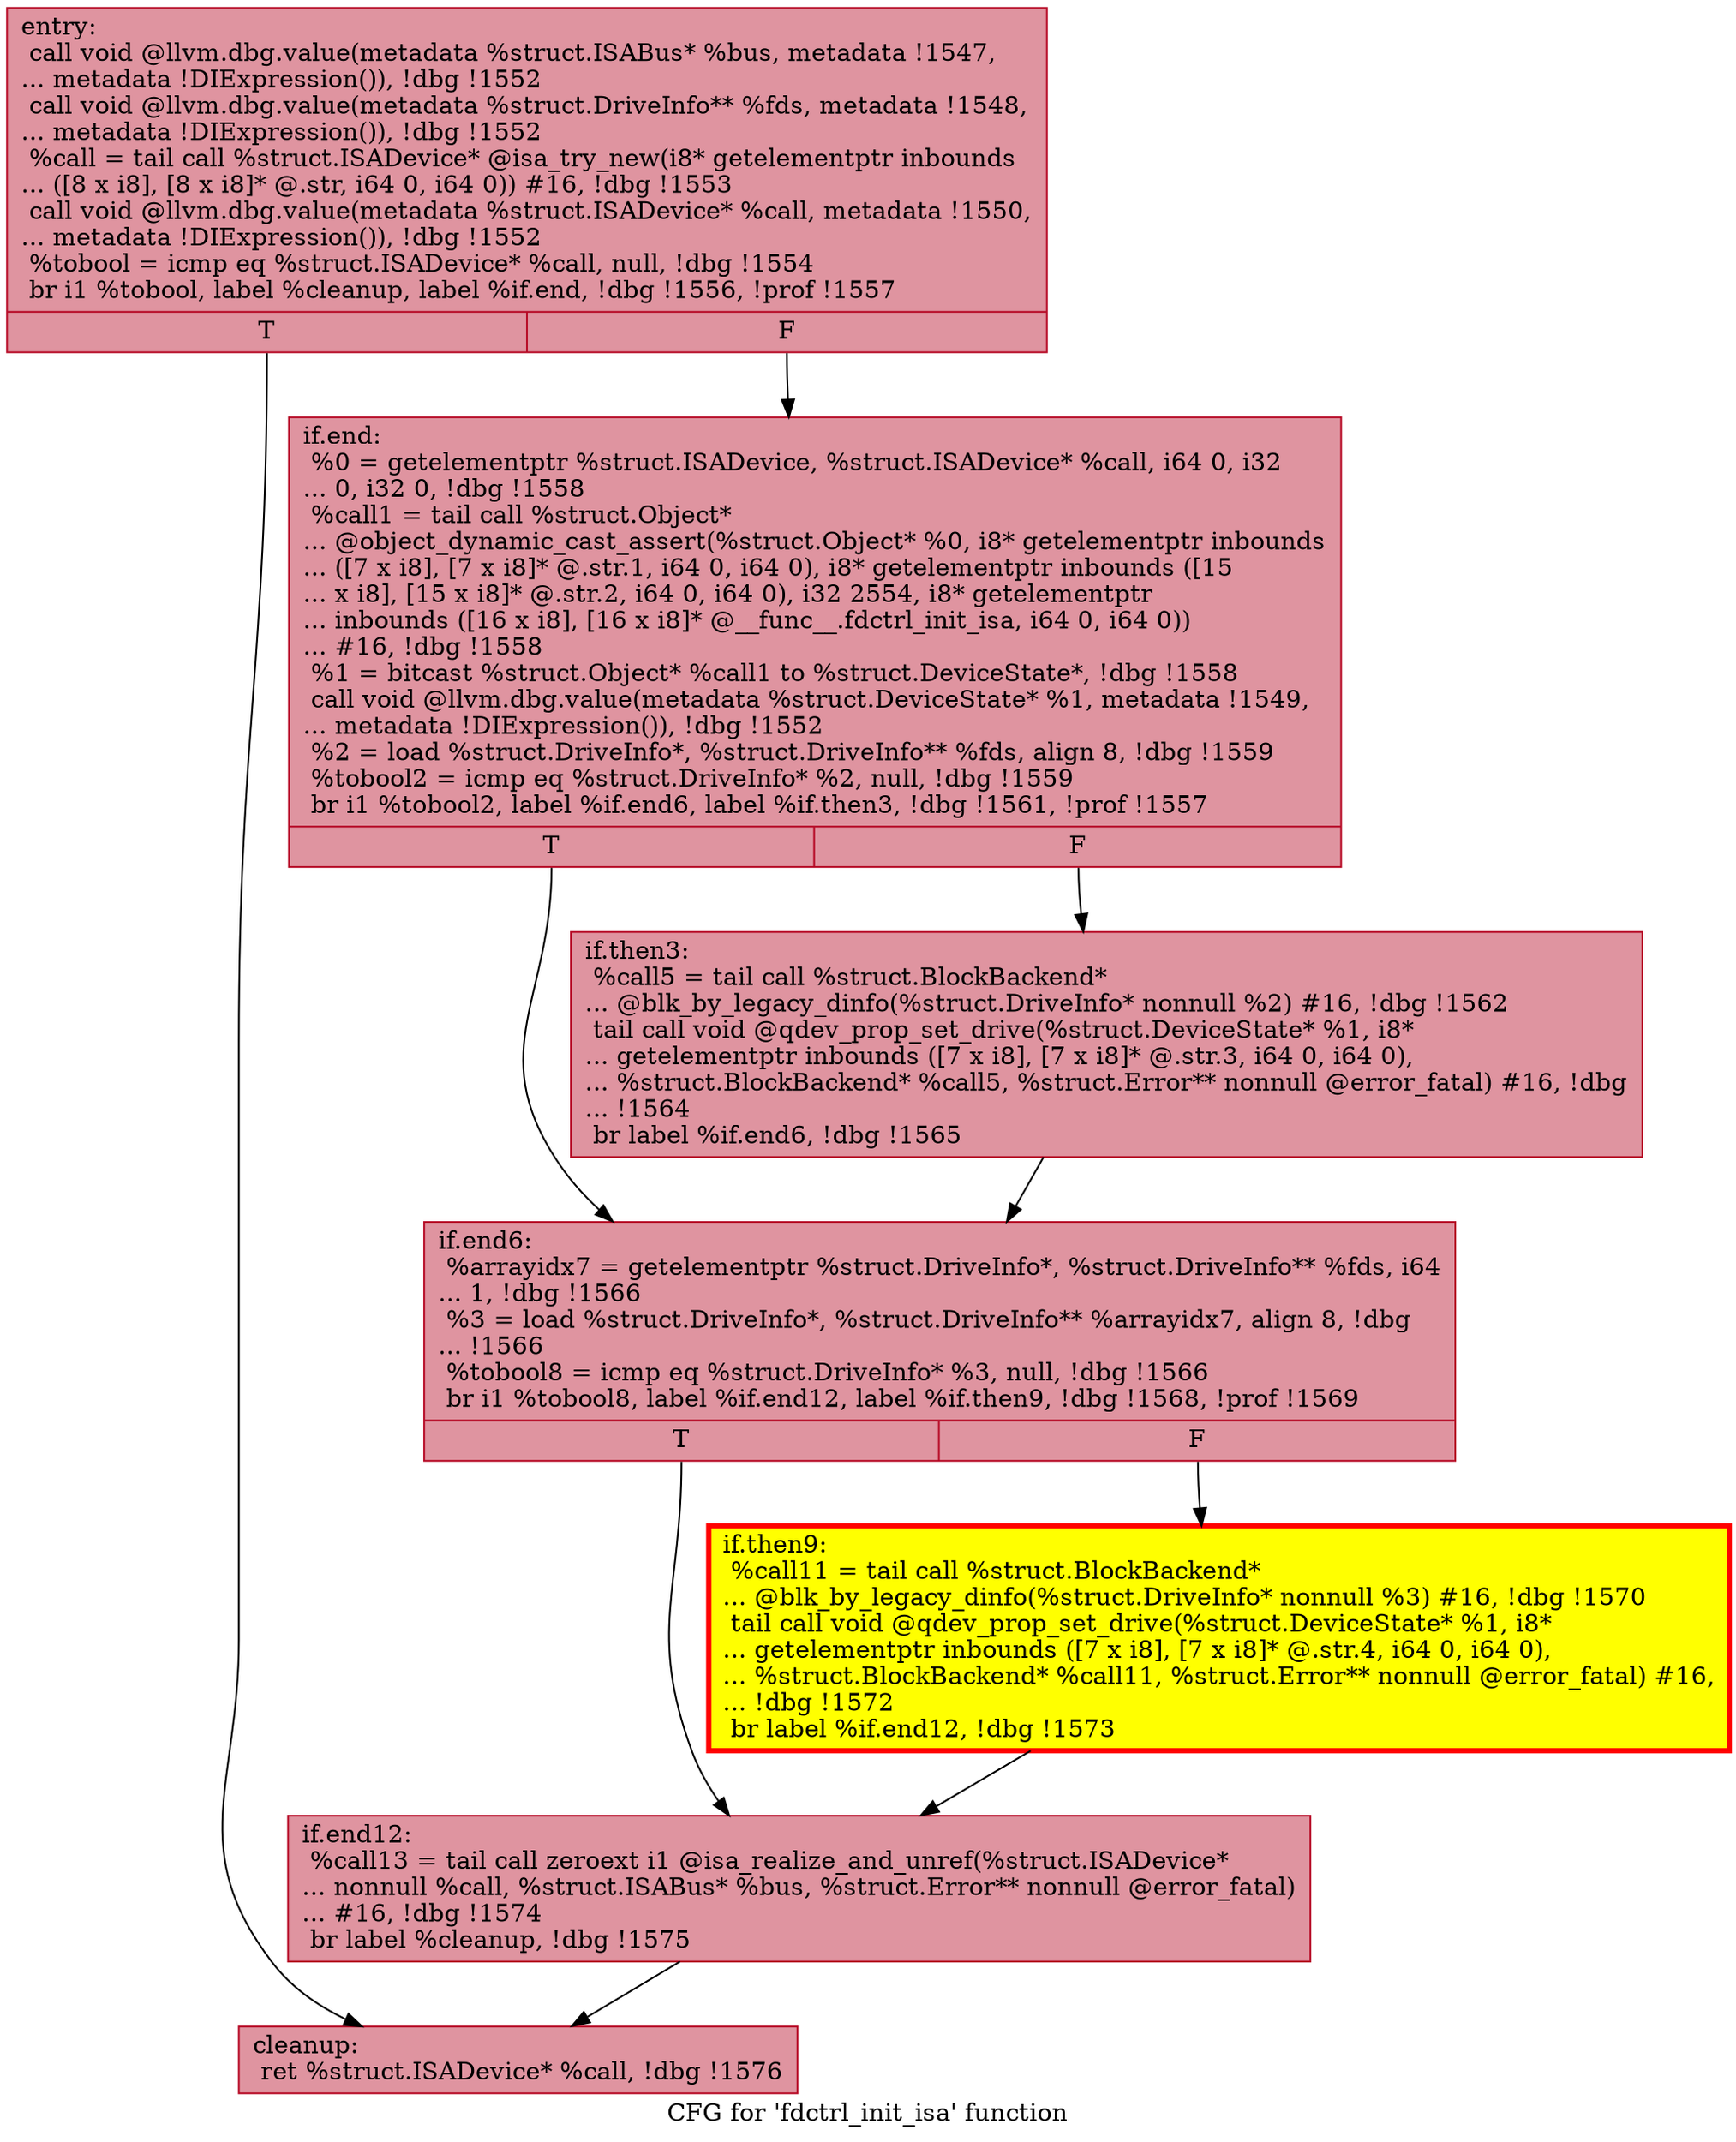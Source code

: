 digraph "CFG for 'fdctrl_init_isa' function" {
	label="CFG for 'fdctrl_init_isa' function";

	Node0x55f140f61aa0 [shape=record,color="#b70d28ff", style=filled, fillcolor="#b70d2870",label="{entry:\l  call void @llvm.dbg.value(metadata %struct.ISABus* %bus, metadata !1547,\l... metadata !DIExpression()), !dbg !1552\l  call void @llvm.dbg.value(metadata %struct.DriveInfo** %fds, metadata !1548,\l... metadata !DIExpression()), !dbg !1552\l  %call = tail call %struct.ISADevice* @isa_try_new(i8* getelementptr inbounds\l... ([8 x i8], [8 x i8]* @.str, i64 0, i64 0)) #16, !dbg !1553\l  call void @llvm.dbg.value(metadata %struct.ISADevice* %call, metadata !1550,\l... metadata !DIExpression()), !dbg !1552\l  %tobool = icmp eq %struct.ISADevice* %call, null, !dbg !1554\l  br i1 %tobool, label %cleanup, label %if.end, !dbg !1556, !prof !1557\l|{<s0>T|<s1>F}}"];
	Node0x55f140f61aa0:s0 -> Node0x55f140fb5d00;
	Node0x55f140f61aa0:s1 -> Node0x55f140fb6c40;
	Node0x55f140fb6c40 [shape=record,color="#b70d28ff", style=filled, fillcolor="#b70d2870",label="{if.end:                                           \l  %0 = getelementptr %struct.ISADevice, %struct.ISADevice* %call, i64 0, i32\l... 0, i32 0, !dbg !1558\l  %call1 = tail call %struct.Object*\l... @object_dynamic_cast_assert(%struct.Object* %0, i8* getelementptr inbounds\l... ([7 x i8], [7 x i8]* @.str.1, i64 0, i64 0), i8* getelementptr inbounds ([15\l... x i8], [15 x i8]* @.str.2, i64 0, i64 0), i32 2554, i8* getelementptr\l... inbounds ([16 x i8], [16 x i8]* @__func__.fdctrl_init_isa, i64 0, i64 0))\l... #16, !dbg !1558\l  %1 = bitcast %struct.Object* %call1 to %struct.DeviceState*, !dbg !1558\l  call void @llvm.dbg.value(metadata %struct.DeviceState* %1, metadata !1549,\l... metadata !DIExpression()), !dbg !1552\l  %2 = load %struct.DriveInfo*, %struct.DriveInfo** %fds, align 8, !dbg !1559\l  %tobool2 = icmp eq %struct.DriveInfo* %2, null, !dbg !1559\l  br i1 %tobool2, label %if.end6, label %if.then3, !dbg !1561, !prof !1557\l|{<s0>T|<s1>F}}"];
	Node0x55f140fb6c40:s0 -> Node0x55f140fb8330;
	Node0x55f140fb6c40:s1 -> Node0x55f140fb82e0;
	Node0x55f140fb82e0 [shape=record,color="#b70d28ff", style=filled, fillcolor="#b70d2870",label="{if.then3:                                         \l  %call5 = tail call %struct.BlockBackend*\l... @blk_by_legacy_dinfo(%struct.DriveInfo* nonnull %2) #16, !dbg !1562\l  tail call void @qdev_prop_set_drive(%struct.DeviceState* %1, i8*\l... getelementptr inbounds ([7 x i8], [7 x i8]* @.str.3, i64 0, i64 0),\l... %struct.BlockBackend* %call5, %struct.Error** nonnull @error_fatal) #16, !dbg\l... !1564\l  br label %if.end6, !dbg !1565\l}"];
	Node0x55f140fb82e0 -> Node0x55f140fb8330;
	Node0x55f140fb8330 [shape=record,color="#b70d28ff", style=filled, fillcolor="#b70d2870",label="{if.end6:                                          \l  %arrayidx7 = getelementptr %struct.DriveInfo*, %struct.DriveInfo** %fds, i64\l... 1, !dbg !1566\l  %3 = load %struct.DriveInfo*, %struct.DriveInfo** %arrayidx7, align 8, !dbg\l... !1566\l  %tobool8 = icmp eq %struct.DriveInfo* %3, null, !dbg !1566\l  br i1 %tobool8, label %if.end12, label %if.then9, !dbg !1568, !prof !1569\l|{<s0>T|<s1>F}}"];
	Node0x55f140fb8330:s0 -> Node0x55f140fbb470;
	Node0x55f140fb8330:s1 -> Node0x55f140fbb420;
	Node0x55f140fbb420 [shape=record,penwidth=3.0, style="filled", color="red", fillcolor="yellow",label="{if.then9:                                         \l  %call11 = tail call %struct.BlockBackend*\l... @blk_by_legacy_dinfo(%struct.DriveInfo* nonnull %3) #16, !dbg !1570\l  tail call void @qdev_prop_set_drive(%struct.DeviceState* %1, i8*\l... getelementptr inbounds ([7 x i8], [7 x i8]* @.str.4, i64 0, i64 0),\l... %struct.BlockBackend* %call11, %struct.Error** nonnull @error_fatal) #16,\l... !dbg !1572\l  br label %if.end12, !dbg !1573\l}"];
	Node0x55f140fbb420 -> Node0x55f140fbb470;
	Node0x55f140fbb470 [shape=record,color="#b70d28ff", style=filled, fillcolor="#b70d2870",label="{if.end12:                                         \l  %call13 = tail call zeroext i1 @isa_realize_and_unref(%struct.ISADevice*\l... nonnull %call, %struct.ISABus* %bus, %struct.Error** nonnull @error_fatal)\l... #16, !dbg !1574\l  br label %cleanup, !dbg !1575\l}"];
	Node0x55f140fbb470 -> Node0x55f140fb5d00;
	Node0x55f140fb5d00 [shape=record,color="#b70d28ff", style=filled, fillcolor="#b70d2870",label="{cleanup:                                          \l  ret %struct.ISADevice* %call, !dbg !1576\l}"];
}
